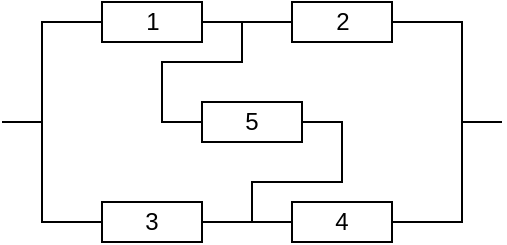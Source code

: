 <mxfile version="13.9.9" type="device"><diagram id="bxcGX9bLokBq_L7YCW0P" name="Page-1"><mxGraphModel dx="538" dy="520" grid="1" gridSize="10" guides="1" tooltips="1" connect="1" arrows="1" fold="1" page="1" pageScale="1" pageWidth="827" pageHeight="1169" math="0" shadow="0"><root><mxCell id="0"/><mxCell id="1" parent="0"/><mxCell id="Is6juXEBftdBYPK_7Bty-120" style="edgeStyle=orthogonalEdgeStyle;rounded=0;orthogonalLoop=1;jettySize=auto;html=1;startArrow=none;startFill=0;endArrow=none;endFill=0;strokeWidth=1;" edge="1" parent="1" source="Is6juXEBftdBYPK_7Bty-86"><mxGeometry relative="1" as="geometry"><mxPoint x="280" y="440" as="targetPoint"/><Array as="points"><mxPoint x="300" y="390"/><mxPoint x="300" y="440"/></Array></mxGeometry></mxCell><mxCell id="Is6juXEBftdBYPK_7Bty-121" style="edgeStyle=orthogonalEdgeStyle;rounded=0;orthogonalLoop=1;jettySize=auto;html=1;entryX=0;entryY=0.5;entryDx=0;entryDy=0;startArrow=none;startFill=0;endArrow=none;endFill=0;strokeWidth=1;" edge="1" parent="1" source="Is6juXEBftdBYPK_7Bty-86" target="Is6juXEBftdBYPK_7Bty-87"><mxGeometry relative="1" as="geometry"/></mxCell><mxCell id="Is6juXEBftdBYPK_7Bty-132" style="edgeStyle=orthogonalEdgeStyle;rounded=0;orthogonalLoop=1;jettySize=auto;html=1;entryX=0;entryY=0.5;entryDx=0;entryDy=0;startArrow=none;startFill=0;endArrow=none;endFill=0;strokeWidth=1;" edge="1" parent="1" target="Is6juXEBftdBYPK_7Bty-131"><mxGeometry relative="1" as="geometry"><mxPoint x="405" y="390" as="sourcePoint"/><Array as="points"><mxPoint x="400" y="390"/><mxPoint x="400" y="410"/><mxPoint x="360" y="410"/><mxPoint x="360" y="440"/></Array></mxGeometry></mxCell><mxCell id="Is6juXEBftdBYPK_7Bty-86" value="" style="rounded=0;whiteSpace=wrap;html=1;" vertex="1" parent="1"><mxGeometry x="330" y="380" width="50" height="20" as="geometry"/></mxCell><mxCell id="Is6juXEBftdBYPK_7Bty-122" style="edgeStyle=orthogonalEdgeStyle;rounded=0;orthogonalLoop=1;jettySize=auto;html=1;startArrow=none;startFill=0;endArrow=none;endFill=0;strokeWidth=1;" edge="1" parent="1" source="Is6juXEBftdBYPK_7Bty-87"><mxGeometry relative="1" as="geometry"><mxPoint x="530" y="440" as="targetPoint"/><Array as="points"><mxPoint x="510" y="390"/><mxPoint x="510" y="440"/><mxPoint x="530" y="440"/></Array></mxGeometry></mxCell><mxCell id="Is6juXEBftdBYPK_7Bty-87" value="" style="rounded=0;whiteSpace=wrap;html=1;" vertex="1" parent="1"><mxGeometry x="425" y="380" width="50" height="20" as="geometry"/></mxCell><mxCell id="Is6juXEBftdBYPK_7Bty-126" style="edgeStyle=orthogonalEdgeStyle;rounded=0;orthogonalLoop=1;jettySize=auto;html=1;startArrow=none;startFill=0;endArrow=none;endFill=0;strokeWidth=1;" edge="1" parent="1" source="Is6juXEBftdBYPK_7Bty-128"><mxGeometry relative="1" as="geometry"><mxPoint x="280" y="440" as="targetPoint"/><Array as="points"><mxPoint x="300" y="490"/><mxPoint x="300" y="440"/></Array></mxGeometry></mxCell><mxCell id="Is6juXEBftdBYPK_7Bty-127" style="edgeStyle=orthogonalEdgeStyle;rounded=0;orthogonalLoop=1;jettySize=auto;html=1;entryX=0;entryY=0.5;entryDx=0;entryDy=0;startArrow=none;startFill=0;endArrow=none;endFill=0;strokeWidth=1;" edge="1" parent="1" source="Is6juXEBftdBYPK_7Bty-128" target="Is6juXEBftdBYPK_7Bty-130"><mxGeometry relative="1" as="geometry"/></mxCell><mxCell id="Is6juXEBftdBYPK_7Bty-128" value="3" style="rounded=0;whiteSpace=wrap;html=1;" vertex="1" parent="1"><mxGeometry x="330" y="480" width="50" height="20" as="geometry"/></mxCell><mxCell id="Is6juXEBftdBYPK_7Bty-129" style="edgeStyle=orthogonalEdgeStyle;rounded=0;orthogonalLoop=1;jettySize=auto;html=1;startArrow=none;startFill=0;endArrow=none;endFill=0;strokeWidth=1;" edge="1" parent="1" source="Is6juXEBftdBYPK_7Bty-130"><mxGeometry relative="1" as="geometry"><mxPoint x="530" y="440" as="targetPoint"/><Array as="points"><mxPoint x="510" y="490"/><mxPoint x="510" y="440"/></Array></mxGeometry></mxCell><mxCell id="Is6juXEBftdBYPK_7Bty-130" value="4" style="rounded=0;whiteSpace=wrap;html=1;" vertex="1" parent="1"><mxGeometry x="425" y="480" width="50" height="20" as="geometry"/></mxCell><mxCell id="Is6juXEBftdBYPK_7Bty-133" style="edgeStyle=orthogonalEdgeStyle;rounded=0;orthogonalLoop=1;jettySize=auto;html=1;startArrow=none;startFill=0;endArrow=none;endFill=0;strokeWidth=1;" edge="1" parent="1" source="Is6juXEBftdBYPK_7Bty-131"><mxGeometry relative="1" as="geometry"><mxPoint x="405" y="490" as="targetPoint"/><Array as="points"><mxPoint x="450" y="440"/><mxPoint x="450" y="470"/><mxPoint x="405" y="470"/></Array></mxGeometry></mxCell><mxCell id="Is6juXEBftdBYPK_7Bty-131" value="5" style="rounded=0;whiteSpace=wrap;html=1;" vertex="1" parent="1"><mxGeometry x="380" y="430" width="50" height="20" as="geometry"/></mxCell><mxCell id="Is6juXEBftdBYPK_7Bty-134" value="1" style="text;html=1;align=center;verticalAlign=middle;resizable=0;points=[];autosize=1;" vertex="1" parent="1"><mxGeometry x="345" y="380" width="20" height="20" as="geometry"/></mxCell><mxCell id="Is6juXEBftdBYPK_7Bty-135" value="2" style="text;html=1;align=center;verticalAlign=middle;resizable=0;points=[];autosize=1;" vertex="1" parent="1"><mxGeometry x="440" y="380" width="20" height="20" as="geometry"/></mxCell></root></mxGraphModel></diagram></mxfile>